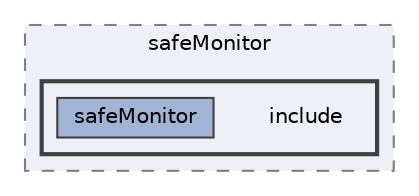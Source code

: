 digraph "include"
{
 // LATEX_PDF_SIZE
  bgcolor="transparent";
  edge [fontname=Helvetica,fontsize=10,labelfontname=Helvetica,labelfontsize=10];
  node [fontname=Helvetica,fontsize=10,shape=box,height=0.2,width=0.4];
  compound=true
  subgraph clusterdir_ae9feaf7b3cffa27d78714a1a1754845 {
    graph [ bgcolor="#edf0f7", pencolor="grey50", label="safeMonitor", fontname=Helvetica,fontsize=10 style="filled,dashed", URL="dir_ae9feaf7b3cffa27d78714a1a1754845.html",tooltip=""]
  subgraph clusterdir_dda39d787c74d2728fbc9b9461e02d56 {
    graph [ bgcolor="#edf0f7", pencolor="grey25", label="", fontname=Helvetica,fontsize=10 style="filled,bold", URL="dir_dda39d787c74d2728fbc9b9461e02d56.html",tooltip=""]
    dir_dda39d787c74d2728fbc9b9461e02d56 [shape=plaintext, label="include"];
  dir_b2e2f250b62ca275f0c621b9f5c1e036 [label="safeMonitor", fillcolor="#a2b4d6", color="grey25", style="filled", URL="dir_b2e2f250b62ca275f0c621b9f5c1e036.html",tooltip=""];
  }
  }
}
